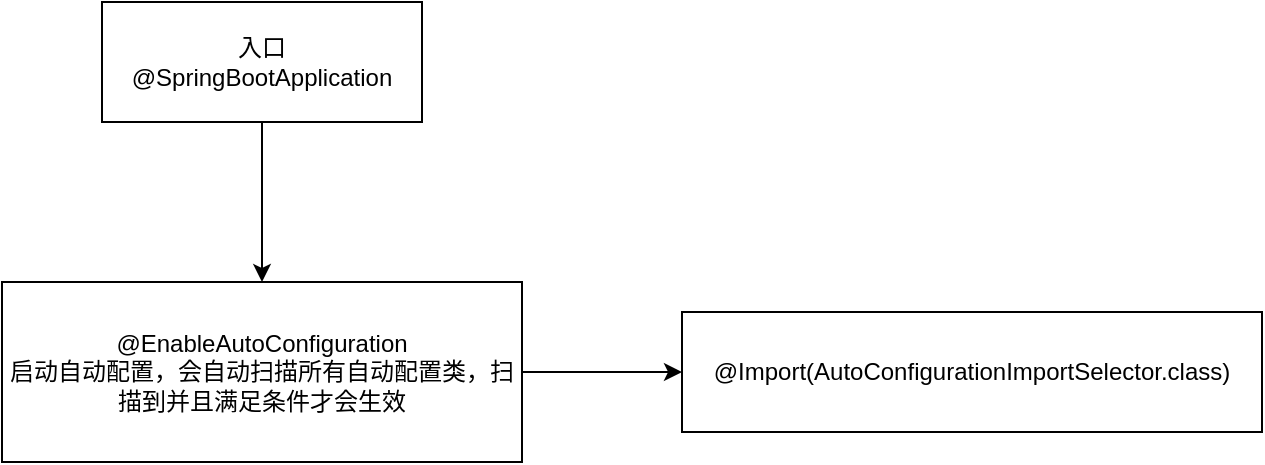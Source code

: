 <mxfile version="16.5.6" type="github">
  <diagram id="1Ly_ykDq4DCkkl1BJXWj" name="第 1 页">
    <mxGraphModel dx="1662" dy="762" grid="1" gridSize="10" guides="1" tooltips="1" connect="1" arrows="1" fold="1" page="1" pageScale="1" pageWidth="827" pageHeight="1169" math="0" shadow="0">
      <root>
        <mxCell id="0" />
        <mxCell id="1" parent="0" />
        <mxCell id="SpTdvMsM4vrl7f9LALOI-3" value="" style="edgeStyle=orthogonalEdgeStyle;rounded=0;orthogonalLoop=1;jettySize=auto;html=1;" edge="1" parent="1" source="SpTdvMsM4vrl7f9LALOI-1" target="SpTdvMsM4vrl7f9LALOI-2">
          <mxGeometry relative="1" as="geometry" />
        </mxCell>
        <mxCell id="SpTdvMsM4vrl7f9LALOI-1" value="入口&lt;br&gt;@SpringBootApplication" style="rounded=0;whiteSpace=wrap;html=1;" vertex="1" parent="1">
          <mxGeometry x="50" y="50" width="160" height="60" as="geometry" />
        </mxCell>
        <mxCell id="SpTdvMsM4vrl7f9LALOI-5" value="" style="edgeStyle=orthogonalEdgeStyle;rounded=0;orthogonalLoop=1;jettySize=auto;html=1;" edge="1" parent="1" source="SpTdvMsM4vrl7f9LALOI-2" target="SpTdvMsM4vrl7f9LALOI-4">
          <mxGeometry relative="1" as="geometry" />
        </mxCell>
        <mxCell id="SpTdvMsM4vrl7f9LALOI-2" value="@EnableAutoConfiguration&lt;br&gt;启动自动配置，会自动扫描所有自动配置类，扫描到并且满足条件才会生效" style="whiteSpace=wrap;html=1;rounded=0;" vertex="1" parent="1">
          <mxGeometry y="190" width="260" height="90" as="geometry" />
        </mxCell>
        <mxCell id="SpTdvMsM4vrl7f9LALOI-4" value="@Import(AutoConfigurationImportSelector.class)" style="whiteSpace=wrap;html=1;rounded=0;" vertex="1" parent="1">
          <mxGeometry x="340" y="205" width="290" height="60" as="geometry" />
        </mxCell>
      </root>
    </mxGraphModel>
  </diagram>
</mxfile>
